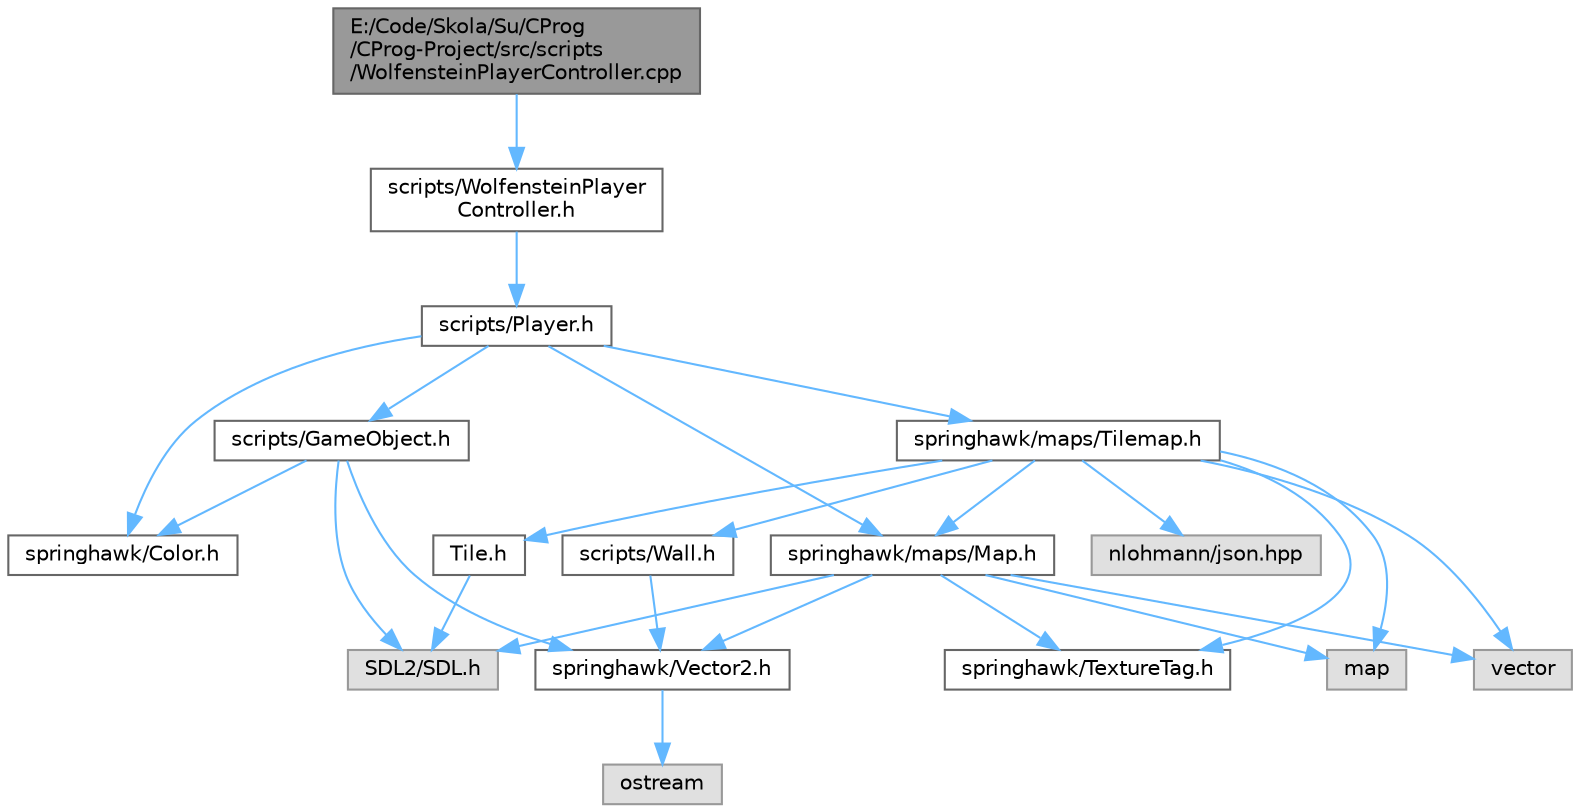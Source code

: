 digraph "E:/Code/Skola/Su/CProg/CProg-Project/src/scripts/WolfensteinPlayerController.cpp"
{
 // LATEX_PDF_SIZE
  bgcolor="transparent";
  edge [fontname=Helvetica,fontsize=10,labelfontname=Helvetica,labelfontsize=10];
  node [fontname=Helvetica,fontsize=10,shape=box,height=0.2,width=0.4];
  Node1 [id="Node000001",label="E:/Code/Skola/Su/CProg\l/CProg-Project/src/scripts\l/WolfensteinPlayerController.cpp",height=0.2,width=0.4,color="gray40", fillcolor="grey60", style="filled", fontcolor="black",tooltip=" "];
  Node1 -> Node2 [id="edge25_Node000001_Node000002",color="steelblue1",style="solid",tooltip=" "];
  Node2 [id="Node000002",label="scripts/WolfensteinPlayer\lController.h",height=0.2,width=0.4,color="grey40", fillcolor="white", style="filled",URL="$_wolfenstein_player_controller_8h.html",tooltip=" "];
  Node2 -> Node3 [id="edge26_Node000002_Node000003",color="steelblue1",style="solid",tooltip=" "];
  Node3 [id="Node000003",label="scripts/Player.h",height=0.2,width=0.4,color="grey40", fillcolor="white", style="filled",URL="$_player_8h.html",tooltip=" "];
  Node3 -> Node4 [id="edge27_Node000003_Node000004",color="steelblue1",style="solid",tooltip=" "];
  Node4 [id="Node000004",label="scripts/GameObject.h",height=0.2,width=0.4,color="grey40", fillcolor="white", style="filled",URL="$_game_object_8h.html",tooltip=" "];
  Node4 -> Node5 [id="edge28_Node000004_Node000005",color="steelblue1",style="solid",tooltip=" "];
  Node5 [id="Node000005",label="springhawk/Color.h",height=0.2,width=0.4,color="grey40", fillcolor="white", style="filled",URL="$_color_8h.html",tooltip=" "];
  Node4 -> Node6 [id="edge29_Node000004_Node000006",color="steelblue1",style="solid",tooltip=" "];
  Node6 [id="Node000006",label="springhawk/Vector2.h",height=0.2,width=0.4,color="grey40", fillcolor="white", style="filled",URL="$_vector2_8h.html",tooltip=" "];
  Node6 -> Node7 [id="edge30_Node000006_Node000007",color="steelblue1",style="solid",tooltip=" "];
  Node7 [id="Node000007",label="ostream",height=0.2,width=0.4,color="grey60", fillcolor="#E0E0E0", style="filled",tooltip=" "];
  Node4 -> Node8 [id="edge31_Node000004_Node000008",color="steelblue1",style="solid",tooltip=" "];
  Node8 [id="Node000008",label="SDL2/SDL.h",height=0.2,width=0.4,color="grey60", fillcolor="#E0E0E0", style="filled",tooltip=" "];
  Node3 -> Node5 [id="edge32_Node000003_Node000005",color="steelblue1",style="solid",tooltip=" "];
  Node3 -> Node9 [id="edge33_Node000003_Node000009",color="steelblue1",style="solid",tooltip=" "];
  Node9 [id="Node000009",label="springhawk/maps/Map.h",height=0.2,width=0.4,color="grey40", fillcolor="white", style="filled",URL="$_map_8h.html",tooltip=" "];
  Node9 -> Node10 [id="edge34_Node000009_Node000010",color="steelblue1",style="solid",tooltip=" "];
  Node10 [id="Node000010",label="map",height=0.2,width=0.4,color="grey60", fillcolor="#E0E0E0", style="filled",tooltip=" "];
  Node9 -> Node6 [id="edge35_Node000009_Node000006",color="steelblue1",style="solid",tooltip=" "];
  Node9 -> Node8 [id="edge36_Node000009_Node000008",color="steelblue1",style="solid",tooltip=" "];
  Node9 -> Node11 [id="edge37_Node000009_Node000011",color="steelblue1",style="solid",tooltip=" "];
  Node11 [id="Node000011",label="vector",height=0.2,width=0.4,color="grey60", fillcolor="#E0E0E0", style="filled",tooltip=" "];
  Node9 -> Node12 [id="edge38_Node000009_Node000012",color="steelblue1",style="solid",tooltip=" "];
  Node12 [id="Node000012",label="springhawk/TextureTag.h",height=0.2,width=0.4,color="grey40", fillcolor="white", style="filled",URL="$_texture_tag_8h.html",tooltip=" "];
  Node3 -> Node13 [id="edge39_Node000003_Node000013",color="steelblue1",style="solid",tooltip=" "];
  Node13 [id="Node000013",label="springhawk/maps/Tilemap.h",height=0.2,width=0.4,color="grey40", fillcolor="white", style="filled",URL="$_tilemap_8h.html",tooltip=" "];
  Node13 -> Node11 [id="edge40_Node000013_Node000011",color="steelblue1",style="solid",tooltip=" "];
  Node13 -> Node10 [id="edge41_Node000013_Node000010",color="steelblue1",style="solid",tooltip=" "];
  Node13 -> Node9 [id="edge42_Node000013_Node000009",color="steelblue1",style="solid",tooltip=" "];
  Node13 -> Node14 [id="edge43_Node000013_Node000014",color="steelblue1",style="solid",tooltip=" "];
  Node14 [id="Node000014",label="scripts/Wall.h",height=0.2,width=0.4,color="grey40", fillcolor="white", style="filled",URL="$_wall_8h.html",tooltip=" "];
  Node14 -> Node6 [id="edge44_Node000014_Node000006",color="steelblue1",style="solid",tooltip=" "];
  Node13 -> Node15 [id="edge45_Node000013_Node000015",color="steelblue1",style="solid",tooltip=" "];
  Node15 [id="Node000015",label="Tile.h",height=0.2,width=0.4,color="grey40", fillcolor="white", style="filled",URL="$_tile_8h.html",tooltip=" "];
  Node15 -> Node8 [id="edge46_Node000015_Node000008",color="steelblue1",style="solid",tooltip=" "];
  Node13 -> Node12 [id="edge47_Node000013_Node000012",color="steelblue1",style="solid",tooltip=" "];
  Node13 -> Node16 [id="edge48_Node000013_Node000016",color="steelblue1",style="solid",tooltip=" "];
  Node16 [id="Node000016",label="nlohmann/json.hpp",height=0.2,width=0.4,color="grey60", fillcolor="#E0E0E0", style="filled",tooltip=" "];
}
